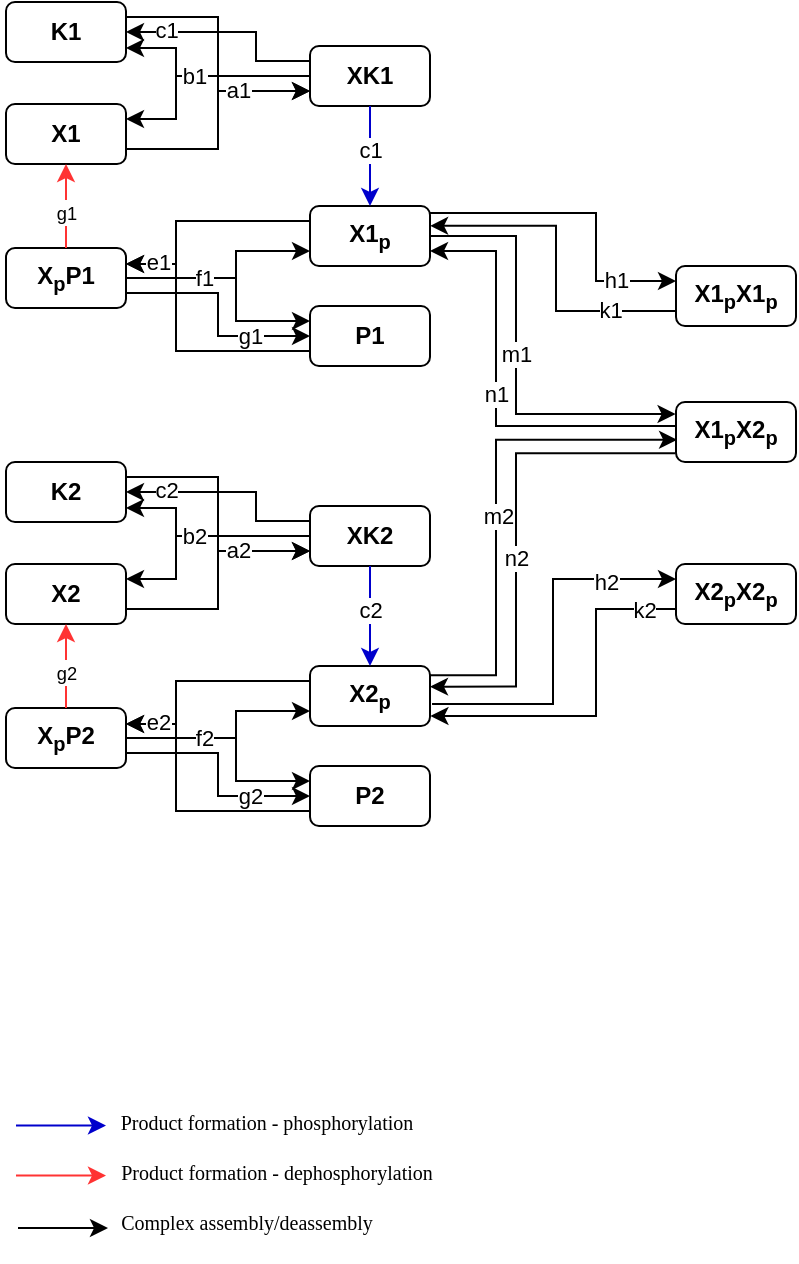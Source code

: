 <mxfile version="14.9.6" type="github">
  <diagram id="0aD3OGQ6URokPovhukeh" name="Page-1">
    <mxGraphModel dx="679" dy="360" grid="1" gridSize="10" guides="1" tooltips="1" connect="1" arrows="1" fold="1" page="1" pageScale="1" pageWidth="827" pageHeight="1169" math="0" shadow="0">
      <root>
        <mxCell id="0" />
        <mxCell id="1" parent="0" />
        <mxCell id="gDA72CK2YQvZQ5YZSVt1-1" value="&lt;div class=&quot;page&quot; title=&quot;Page 1&quot;&gt;&lt;div class=&quot;section&quot; style=&quot;background-color: rgb(255 , 255 , 255)&quot;&gt;&lt;div class=&quot;layoutArea&quot;&gt;&lt;div class=&quot;column&quot;&gt;&lt;p&gt;&lt;span style=&quot;font-family: &amp;#34;calibri&amp;#34;&quot;&gt;&lt;font style=&quot;font-size: 10px&quot;&gt;Complex assembly/deassembly&lt;/font&gt;&lt;/span&gt;&lt;/p&gt;&lt;/div&gt;&lt;/div&gt;&lt;/div&gt;&lt;/div&gt;" style="text;html=1;align=center;verticalAlign=middle;resizable=0;points=[];autosize=1;strokeColor=none;" vertex="1" parent="1">
          <mxGeometry x="325" y="700" width="140" height="40" as="geometry" />
        </mxCell>
        <mxCell id="gDA72CK2YQvZQ5YZSVt1-2" value="&lt;div class=&quot;page&quot; title=&quot;Page 1&quot;&gt;&lt;div class=&quot;section&quot; style=&quot;background-color: rgb(255 , 255 , 255)&quot;&gt;&lt;div class=&quot;layoutArea&quot;&gt;&lt;div class=&quot;column&quot;&gt;&lt;p&gt;&lt;span style=&quot;font-family: &amp;#34;calibri&amp;#34;&quot;&gt;&lt;font style=&quot;font-size: 10px&quot;&gt;Product formation - phosphorylation&lt;/font&gt;&lt;/span&gt;&lt;/p&gt;&lt;/div&gt;&lt;/div&gt;&lt;/div&gt;&lt;/div&gt;" style="text;html=1;align=center;verticalAlign=middle;resizable=0;points=[];autosize=1;strokeColor=none;" vertex="1" parent="1">
          <mxGeometry x="325" y="650" width="160" height="40" as="geometry" />
        </mxCell>
        <mxCell id="gDA72CK2YQvZQ5YZSVt1-3" value="&lt;div class=&quot;page&quot; title=&quot;Page 1&quot;&gt;&lt;div class=&quot;section&quot; style=&quot;background-color: rgb(255 , 255 , 255)&quot;&gt;&lt;div class=&quot;layoutArea&quot;&gt;&lt;div class=&quot;column&quot;&gt;&lt;p&gt;&lt;span style=&quot;font-family: &amp;#34;calibri&amp;#34; ; font-size: 10px&quot;&gt;Product formation -&lt;/span&gt;&lt;span style=&quot;font-family: &amp;#34;calibri&amp;#34; ; font-size: 10px&quot;&gt;&amp;nbsp;d&lt;/span&gt;&lt;span style=&quot;font-family: &amp;#34;calibri&amp;#34;&quot;&gt;&lt;font style=&quot;font-size: 10px&quot;&gt;ephosphorylation&lt;/font&gt;&lt;/span&gt;&lt;/p&gt;&lt;/div&gt;&lt;/div&gt;&lt;/div&gt;&lt;/div&gt;" style="text;html=1;align=center;verticalAlign=middle;resizable=0;points=[];autosize=1;strokeColor=none;" vertex="1" parent="1">
          <mxGeometry x="325" y="675" width="170" height="40" as="geometry" />
        </mxCell>
        <mxCell id="gDA72CK2YQvZQ5YZSVt1-4" style="edgeStyle=orthogonalEdgeStyle;rounded=0;orthogonalLoop=1;jettySize=auto;html=1;endArrow=classic;endFill=1;" edge="1" parent="1">
          <mxGeometry relative="1" as="geometry">
            <mxPoint x="281" y="723" as="sourcePoint" />
            <mxPoint x="326" y="723" as="targetPoint" />
            <Array as="points">
              <mxPoint x="291" y="723" />
              <mxPoint x="291" y="723" />
            </Array>
          </mxGeometry>
        </mxCell>
        <mxCell id="gDA72CK2YQvZQ5YZSVt1-5" style="edgeStyle=orthogonalEdgeStyle;rounded=0;orthogonalLoop=1;jettySize=auto;html=1;endArrow=classic;endFill=1;strokeColor=#0000CC;" edge="1" parent="1">
          <mxGeometry relative="1" as="geometry">
            <mxPoint x="280" y="671.76" as="sourcePoint" />
            <mxPoint x="325" y="671.76" as="targetPoint" />
            <Array as="points">
              <mxPoint x="290" y="671.76" />
              <mxPoint x="290" y="671.76" />
            </Array>
          </mxGeometry>
        </mxCell>
        <mxCell id="gDA72CK2YQvZQ5YZSVt1-6" style="edgeStyle=orthogonalEdgeStyle;rounded=0;orthogonalLoop=1;jettySize=auto;html=1;endArrow=classic;endFill=1;strokeColor=#FF3333;" edge="1" parent="1">
          <mxGeometry relative="1" as="geometry">
            <mxPoint x="280" y="696.76" as="sourcePoint" />
            <mxPoint x="325" y="696.76" as="targetPoint" />
            <Array as="points">
              <mxPoint x="290" y="696.76" />
              <mxPoint x="290" y="696.76" />
            </Array>
          </mxGeometry>
        </mxCell>
        <mxCell id="gDA72CK2YQvZQ5YZSVt1-7" style="edgeStyle=orthogonalEdgeStyle;rounded=0;orthogonalLoop=1;jettySize=auto;html=1;exitX=1;exitY=0.75;exitDx=0;exitDy=0;entryX=0;entryY=0.75;entryDx=0;entryDy=0;" edge="1" parent="1" source="gDA72CK2YQvZQ5YZSVt1-8" target="gDA72CK2YQvZQ5YZSVt1-14">
          <mxGeometry relative="1" as="geometry" />
        </mxCell>
        <mxCell id="gDA72CK2YQvZQ5YZSVt1-8" value="&lt;b&gt;X1&lt;/b&gt;" style="rounded=1;whiteSpace=wrap;html=1;" vertex="1" parent="1">
          <mxGeometry x="275" y="161" width="60" height="30" as="geometry" />
        </mxCell>
        <mxCell id="gDA72CK2YQvZQ5YZSVt1-9" style="edgeStyle=orthogonalEdgeStyle;rounded=0;orthogonalLoop=1;jettySize=auto;html=1;exitX=0;exitY=0.5;exitDx=0;exitDy=0;entryX=1;entryY=0.75;entryDx=0;entryDy=0;" edge="1" parent="1" source="gDA72CK2YQvZQ5YZSVt1-14" target="gDA72CK2YQvZQ5YZSVt1-25">
          <mxGeometry relative="1" as="geometry">
            <Array as="points">
              <mxPoint x="360" y="147" />
              <mxPoint x="360" y="133" />
              <mxPoint x="335" y="133" />
            </Array>
          </mxGeometry>
        </mxCell>
        <mxCell id="gDA72CK2YQvZQ5YZSVt1-10" style="edgeStyle=orthogonalEdgeStyle;rounded=0;orthogonalLoop=1;jettySize=auto;html=1;exitX=0;exitY=0.5;exitDx=0;exitDy=0;entryX=1;entryY=0.25;entryDx=0;entryDy=0;" edge="1" parent="1" source="gDA72CK2YQvZQ5YZSVt1-14" target="gDA72CK2YQvZQ5YZSVt1-8">
          <mxGeometry relative="1" as="geometry">
            <mxPoint x="340" y="176" as="targetPoint" />
            <Array as="points">
              <mxPoint x="360" y="147" />
              <mxPoint x="360" y="169" />
            </Array>
          </mxGeometry>
        </mxCell>
        <mxCell id="gDA72CK2YQvZQ5YZSVt1-11" value="b1" style="edgeLabel;html=1;align=center;verticalAlign=middle;resizable=0;points=[];" vertex="1" connectable="0" parent="gDA72CK2YQvZQ5YZSVt1-10">
          <mxGeometry x="0.032" relative="1" as="geometry">
            <mxPoint as="offset" />
          </mxGeometry>
        </mxCell>
        <mxCell id="gDA72CK2YQvZQ5YZSVt1-12" style="edgeStyle=orthogonalEdgeStyle;rounded=0;orthogonalLoop=1;jettySize=auto;html=1;entryX=1;entryY=0.5;entryDx=0;entryDy=0;endArrow=classic;endFill=1;exitX=0;exitY=0.25;exitDx=0;exitDy=0;" edge="1" parent="1" source="gDA72CK2YQvZQ5YZSVt1-14" target="gDA72CK2YQvZQ5YZSVt1-25">
          <mxGeometry relative="1" as="geometry">
            <mxPoint x="440" y="125" as="sourcePoint" />
            <Array as="points">
              <mxPoint x="400" y="139" />
              <mxPoint x="400" y="125" />
            </Array>
          </mxGeometry>
        </mxCell>
        <mxCell id="gDA72CK2YQvZQ5YZSVt1-13" value="c1" style="edgeLabel;html=1;align=center;verticalAlign=middle;resizable=0;points=[];" vertex="1" connectable="0" parent="gDA72CK2YQvZQ5YZSVt1-12">
          <mxGeometry x="0.637" y="-1" relative="1" as="geometry">
            <mxPoint as="offset" />
          </mxGeometry>
        </mxCell>
        <mxCell id="gDA72CK2YQvZQ5YZSVt1-62" style="edgeStyle=orthogonalEdgeStyle;rounded=0;orthogonalLoop=1;jettySize=auto;html=1;exitX=0.995;exitY=0.117;exitDx=0;exitDy=0;entryX=0;entryY=0.25;entryDx=0;entryDy=0;exitPerimeter=0;" edge="1" parent="1" source="gDA72CK2YQvZQ5YZSVt1-22" target="gDA72CK2YQvZQ5YZSVt1-59">
          <mxGeometry relative="1" as="geometry">
            <Array as="points">
              <mxPoint x="570" y="216" />
              <mxPoint x="570" y="250" />
            </Array>
          </mxGeometry>
        </mxCell>
        <mxCell id="gDA72CK2YQvZQ5YZSVt1-71" value="h1" style="edgeLabel;html=1;align=center;verticalAlign=middle;resizable=0;points=[];" vertex="1" connectable="0" parent="gDA72CK2YQvZQ5YZSVt1-62">
          <mxGeometry x="0.613" y="1" relative="1" as="geometry">
            <mxPoint as="offset" />
          </mxGeometry>
        </mxCell>
        <mxCell id="gDA72CK2YQvZQ5YZSVt1-14" value="&lt;b&gt;XK1&lt;/b&gt;" style="rounded=1;whiteSpace=wrap;html=1;" vertex="1" parent="1">
          <mxGeometry x="427" y="132" width="60" height="30" as="geometry" />
        </mxCell>
        <mxCell id="gDA72CK2YQvZQ5YZSVt1-15" style="edgeStyle=orthogonalEdgeStyle;rounded=0;orthogonalLoop=1;jettySize=auto;html=1;exitX=1;exitY=0.5;exitDx=0;exitDy=0;entryX=0;entryY=0.75;entryDx=0;entryDy=0;" edge="1" parent="1" source="gDA72CK2YQvZQ5YZSVt1-20" target="gDA72CK2YQvZQ5YZSVt1-22">
          <mxGeometry relative="1" as="geometry">
            <mxPoint x="335" y="259.5" as="sourcePoint" />
            <Array as="points">
              <mxPoint x="390" y="248" />
              <mxPoint x="390" y="234" />
            </Array>
          </mxGeometry>
        </mxCell>
        <mxCell id="gDA72CK2YQvZQ5YZSVt1-16" style="edgeStyle=orthogonalEdgeStyle;rounded=0;orthogonalLoop=1;jettySize=auto;html=1;exitX=1;exitY=0.5;exitDx=0;exitDy=0;entryX=0;entryY=0.25;entryDx=0;entryDy=0;" edge="1" parent="1" source="gDA72CK2YQvZQ5YZSVt1-20" target="gDA72CK2YQvZQ5YZSVt1-28">
          <mxGeometry relative="1" as="geometry">
            <mxPoint x="335" y="259.5" as="sourcePoint" />
            <Array as="points">
              <mxPoint x="390" y="248" />
              <mxPoint x="390" y="269" />
            </Array>
          </mxGeometry>
        </mxCell>
        <mxCell id="gDA72CK2YQvZQ5YZSVt1-17" value="f1" style="edgeLabel;html=1;align=center;verticalAlign=middle;resizable=0;points=[];" vertex="1" connectable="0" parent="gDA72CK2YQvZQ5YZSVt1-16">
          <mxGeometry x="-0.319" relative="1" as="geometry">
            <mxPoint as="offset" />
          </mxGeometry>
        </mxCell>
        <mxCell id="gDA72CK2YQvZQ5YZSVt1-18" style="edgeStyle=orthogonalEdgeStyle;rounded=0;orthogonalLoop=1;jettySize=auto;html=1;exitX=1;exitY=0.75;exitDx=0;exitDy=0;entryX=0;entryY=0.5;entryDx=0;entryDy=0;endArrow=classic;endFill=1;" edge="1" parent="1" source="gDA72CK2YQvZQ5YZSVt1-20" target="gDA72CK2YQvZQ5YZSVt1-28">
          <mxGeometry relative="1" as="geometry" />
        </mxCell>
        <mxCell id="gDA72CK2YQvZQ5YZSVt1-19" value="g1" style="edgeLabel;html=1;align=center;verticalAlign=middle;resizable=0;points=[];" vertex="1" connectable="0" parent="gDA72CK2YQvZQ5YZSVt1-18">
          <mxGeometry x="0.463" relative="1" as="geometry">
            <mxPoint as="offset" />
          </mxGeometry>
        </mxCell>
        <mxCell id="gDA72CK2YQvZQ5YZSVt1-20" value="&lt;b&gt;X&lt;sub&gt;p&lt;/sub&gt;P1&lt;/b&gt;" style="rounded=1;whiteSpace=wrap;html=1;" vertex="1" parent="1">
          <mxGeometry x="275" y="233" width="60" height="30" as="geometry" />
        </mxCell>
        <mxCell id="gDA72CK2YQvZQ5YZSVt1-21" style="edgeStyle=orthogonalEdgeStyle;rounded=0;orthogonalLoop=1;jettySize=auto;html=1;exitX=0;exitY=0.25;exitDx=0;exitDy=0;entryX=1;entryY=0.25;entryDx=0;entryDy=0;" edge="1" parent="1" source="gDA72CK2YQvZQ5YZSVt1-22" target="gDA72CK2YQvZQ5YZSVt1-20">
          <mxGeometry relative="1" as="geometry">
            <mxPoint x="335" y="245" as="targetPoint" />
            <Array as="points">
              <mxPoint x="360" y="219" />
              <mxPoint x="360" y="241" />
              <mxPoint x="335" y="241" />
            </Array>
          </mxGeometry>
        </mxCell>
        <mxCell id="gDA72CK2YQvZQ5YZSVt1-64" style="edgeStyle=orthogonalEdgeStyle;rounded=0;orthogonalLoop=1;jettySize=auto;html=1;exitX=1;exitY=0.5;exitDx=0;exitDy=0;entryX=-0.003;entryY=0.191;entryDx=0;entryDy=0;entryPerimeter=0;" edge="1" parent="1" source="gDA72CK2YQvZQ5YZSVt1-22" target="gDA72CK2YQvZQ5YZSVt1-60">
          <mxGeometry relative="1" as="geometry">
            <mxPoint x="590" y="325" as="targetPoint" />
            <Array as="points">
              <mxPoint x="530" y="227" />
              <mxPoint x="530" y="316" />
              <mxPoint x="610" y="316" />
            </Array>
          </mxGeometry>
        </mxCell>
        <mxCell id="gDA72CK2YQvZQ5YZSVt1-75" value="m1" style="edgeLabel;html=1;align=center;verticalAlign=middle;resizable=0;points=[];" vertex="1" connectable="0" parent="gDA72CK2YQvZQ5YZSVt1-64">
          <mxGeometry x="-0.036" relative="1" as="geometry">
            <mxPoint as="offset" />
          </mxGeometry>
        </mxCell>
        <mxCell id="gDA72CK2YQvZQ5YZSVt1-22" value="&lt;b&gt;X1&lt;sub&gt;p&lt;/sub&gt;&lt;/b&gt;" style="rounded=1;whiteSpace=wrap;html=1;" vertex="1" parent="1">
          <mxGeometry x="427" y="212" width="60" height="30" as="geometry" />
        </mxCell>
        <mxCell id="gDA72CK2YQvZQ5YZSVt1-23" style="edgeStyle=orthogonalEdgeStyle;rounded=0;orthogonalLoop=1;jettySize=auto;html=1;exitX=1;exitY=0.25;exitDx=0;exitDy=0;entryX=0;entryY=0.75;entryDx=0;entryDy=0;" edge="1" parent="1" source="gDA72CK2YQvZQ5YZSVt1-25" target="gDA72CK2YQvZQ5YZSVt1-14">
          <mxGeometry relative="1" as="geometry">
            <mxPoint x="500" y="110" as="targetPoint" />
          </mxGeometry>
        </mxCell>
        <mxCell id="gDA72CK2YQvZQ5YZSVt1-24" value="a1" style="edgeLabel;html=1;align=center;verticalAlign=middle;resizable=0;points=[];" vertex="1" connectable="0" parent="gDA72CK2YQvZQ5YZSVt1-23">
          <mxGeometry x="0.435" y="1" relative="1" as="geometry">
            <mxPoint as="offset" />
          </mxGeometry>
        </mxCell>
        <mxCell id="gDA72CK2YQvZQ5YZSVt1-25" value="&lt;b&gt;K1&lt;/b&gt;" style="rounded=1;whiteSpace=wrap;html=1;" vertex="1" parent="1">
          <mxGeometry x="275" y="110" width="60" height="30" as="geometry" />
        </mxCell>
        <mxCell id="gDA72CK2YQvZQ5YZSVt1-26" style="edgeStyle=orthogonalEdgeStyle;rounded=0;orthogonalLoop=1;jettySize=auto;html=1;entryX=1;entryY=0.25;entryDx=0;entryDy=0;exitX=0;exitY=0.75;exitDx=0;exitDy=0;" edge="1" parent="1" source="gDA72CK2YQvZQ5YZSVt1-28" target="gDA72CK2YQvZQ5YZSVt1-20">
          <mxGeometry relative="1" as="geometry">
            <mxPoint x="427" y="312" as="sourcePoint" />
            <mxPoint x="335" y="244.5" as="targetPoint" />
            <Array as="points">
              <mxPoint x="360" y="284" />
              <mxPoint x="360" y="241" />
              <mxPoint x="335" y="241" />
            </Array>
          </mxGeometry>
        </mxCell>
        <mxCell id="gDA72CK2YQvZQ5YZSVt1-27" value="e1" style="edgeLabel;html=1;align=center;verticalAlign=middle;resizable=0;points=[];" vertex="1" connectable="0" parent="gDA72CK2YQvZQ5YZSVt1-26">
          <mxGeometry x="0.766" y="-1" relative="1" as="geometry">
            <mxPoint as="offset" />
          </mxGeometry>
        </mxCell>
        <mxCell id="gDA72CK2YQvZQ5YZSVt1-28" value="&lt;b&gt;P1&lt;/b&gt;" style="rounded=1;whiteSpace=wrap;html=1;" vertex="1" parent="1">
          <mxGeometry x="427" y="262" width="60" height="30" as="geometry" />
        </mxCell>
        <mxCell id="gDA72CK2YQvZQ5YZSVt1-29" style="edgeStyle=orthogonalEdgeStyle;rounded=0;orthogonalLoop=1;jettySize=auto;html=1;strokeColor=#0000CC;exitX=0.5;exitY=1;exitDx=0;exitDy=0;entryX=0.5;entryY=0;entryDx=0;entryDy=0;" edge="1" parent="1" source="gDA72CK2YQvZQ5YZSVt1-14" target="gDA72CK2YQvZQ5YZSVt1-22">
          <mxGeometry relative="1" as="geometry">
            <Array as="points" />
            <mxPoint x="402" y="367.5" as="sourcePoint" />
            <mxPoint x="560" y="220" as="targetPoint" />
          </mxGeometry>
        </mxCell>
        <mxCell id="gDA72CK2YQvZQ5YZSVt1-30" value="c1" style="edgeLabel;html=1;align=center;verticalAlign=middle;resizable=0;points=[];" vertex="1" connectable="0" parent="gDA72CK2YQvZQ5YZSVt1-29">
          <mxGeometry x="-0.125" relative="1" as="geometry">
            <mxPoint as="offset" />
          </mxGeometry>
        </mxCell>
        <mxCell id="gDA72CK2YQvZQ5YZSVt1-31" style="edgeStyle=orthogonalEdgeStyle;rounded=0;orthogonalLoop=1;jettySize=auto;html=1;exitX=0.5;exitY=0;exitDx=0;exitDy=0;entryX=0.5;entryY=1;entryDx=0;entryDy=0;strokeColor=#FF3333;" edge="1" parent="1" source="gDA72CK2YQvZQ5YZSVt1-20" target="gDA72CK2YQvZQ5YZSVt1-8">
          <mxGeometry relative="1" as="geometry">
            <mxPoint x="220" y="220" as="sourcePoint" />
            <mxPoint x="220" y="300" as="targetPoint" />
          </mxGeometry>
        </mxCell>
        <mxCell id="gDA72CK2YQvZQ5YZSVt1-32" value="&lt;span style=&quot;font-size: 9.167px&quot;&gt;g1&lt;/span&gt;" style="edgeLabel;html=1;align=center;verticalAlign=middle;resizable=0;points=[];" vertex="1" connectable="0" parent="gDA72CK2YQvZQ5YZSVt1-31">
          <mxGeometry x="-0.142" relative="1" as="geometry">
            <mxPoint as="offset" />
          </mxGeometry>
        </mxCell>
        <mxCell id="gDA72CK2YQvZQ5YZSVt1-33" style="edgeStyle=orthogonalEdgeStyle;rounded=0;orthogonalLoop=1;jettySize=auto;html=1;exitX=1;exitY=0.75;exitDx=0;exitDy=0;entryX=0;entryY=0.75;entryDx=0;entryDy=0;" edge="1" parent="1" source="gDA72CK2YQvZQ5YZSVt1-34" target="gDA72CK2YQvZQ5YZSVt1-40">
          <mxGeometry relative="1" as="geometry" />
        </mxCell>
        <mxCell id="gDA72CK2YQvZQ5YZSVt1-34" value="&lt;b&gt;X2&lt;/b&gt;" style="rounded=1;whiteSpace=wrap;html=1;" vertex="1" parent="1">
          <mxGeometry x="275" y="391" width="60" height="30" as="geometry" />
        </mxCell>
        <mxCell id="gDA72CK2YQvZQ5YZSVt1-35" style="edgeStyle=orthogonalEdgeStyle;rounded=0;orthogonalLoop=1;jettySize=auto;html=1;exitX=0;exitY=0.5;exitDx=0;exitDy=0;entryX=1;entryY=0.75;entryDx=0;entryDy=0;" edge="1" parent="1" source="gDA72CK2YQvZQ5YZSVt1-40" target="gDA72CK2YQvZQ5YZSVt1-51">
          <mxGeometry relative="1" as="geometry">
            <Array as="points">
              <mxPoint x="360" y="377" />
              <mxPoint x="360" y="363" />
              <mxPoint x="335" y="363" />
            </Array>
          </mxGeometry>
        </mxCell>
        <mxCell id="gDA72CK2YQvZQ5YZSVt1-36" style="edgeStyle=orthogonalEdgeStyle;rounded=0;orthogonalLoop=1;jettySize=auto;html=1;exitX=0;exitY=0.5;exitDx=0;exitDy=0;entryX=1;entryY=0.25;entryDx=0;entryDy=0;" edge="1" parent="1" source="gDA72CK2YQvZQ5YZSVt1-40" target="gDA72CK2YQvZQ5YZSVt1-34">
          <mxGeometry relative="1" as="geometry">
            <mxPoint x="340" y="406" as="targetPoint" />
            <Array as="points">
              <mxPoint x="360" y="377" />
              <mxPoint x="360" y="399" />
            </Array>
          </mxGeometry>
        </mxCell>
        <mxCell id="gDA72CK2YQvZQ5YZSVt1-37" value="b2" style="edgeLabel;html=1;align=center;verticalAlign=middle;resizable=0;points=[];" vertex="1" connectable="0" parent="gDA72CK2YQvZQ5YZSVt1-36">
          <mxGeometry x="0.032" relative="1" as="geometry">
            <mxPoint as="offset" />
          </mxGeometry>
        </mxCell>
        <mxCell id="gDA72CK2YQvZQ5YZSVt1-38" style="edgeStyle=orthogonalEdgeStyle;rounded=0;orthogonalLoop=1;jettySize=auto;html=1;entryX=1;entryY=0.5;entryDx=0;entryDy=0;endArrow=classic;endFill=1;exitX=0;exitY=0.25;exitDx=0;exitDy=0;" edge="1" parent="1" source="gDA72CK2YQvZQ5YZSVt1-40" target="gDA72CK2YQvZQ5YZSVt1-51">
          <mxGeometry relative="1" as="geometry">
            <mxPoint x="440" y="355" as="sourcePoint" />
            <Array as="points">
              <mxPoint x="400" y="369" />
              <mxPoint x="400" y="355" />
            </Array>
          </mxGeometry>
        </mxCell>
        <mxCell id="gDA72CK2YQvZQ5YZSVt1-39" value="c2" style="edgeLabel;html=1;align=center;verticalAlign=middle;resizable=0;points=[];" vertex="1" connectable="0" parent="gDA72CK2YQvZQ5YZSVt1-38">
          <mxGeometry x="0.637" y="-1" relative="1" as="geometry">
            <mxPoint as="offset" />
          </mxGeometry>
        </mxCell>
        <mxCell id="gDA72CK2YQvZQ5YZSVt1-40" value="&lt;b&gt;XK2&lt;/b&gt;" style="rounded=1;whiteSpace=wrap;html=1;" vertex="1" parent="1">
          <mxGeometry x="427" y="362" width="60" height="30" as="geometry" />
        </mxCell>
        <mxCell id="gDA72CK2YQvZQ5YZSVt1-41" style="edgeStyle=orthogonalEdgeStyle;rounded=0;orthogonalLoop=1;jettySize=auto;html=1;exitX=1;exitY=0.5;exitDx=0;exitDy=0;entryX=0;entryY=0.75;entryDx=0;entryDy=0;" edge="1" parent="1" source="gDA72CK2YQvZQ5YZSVt1-46" target="gDA72CK2YQvZQ5YZSVt1-48">
          <mxGeometry relative="1" as="geometry">
            <mxPoint x="335" y="489.5" as="sourcePoint" />
            <Array as="points">
              <mxPoint x="390" y="478" />
              <mxPoint x="390" y="464" />
            </Array>
          </mxGeometry>
        </mxCell>
        <mxCell id="gDA72CK2YQvZQ5YZSVt1-42" style="edgeStyle=orthogonalEdgeStyle;rounded=0;orthogonalLoop=1;jettySize=auto;html=1;exitX=1;exitY=0.5;exitDx=0;exitDy=0;entryX=0;entryY=0.25;entryDx=0;entryDy=0;" edge="1" parent="1" source="gDA72CK2YQvZQ5YZSVt1-46" target="gDA72CK2YQvZQ5YZSVt1-54">
          <mxGeometry relative="1" as="geometry">
            <mxPoint x="335" y="489.5" as="sourcePoint" />
            <Array as="points">
              <mxPoint x="390" y="478" />
              <mxPoint x="390" y="499" />
            </Array>
          </mxGeometry>
        </mxCell>
        <mxCell id="gDA72CK2YQvZQ5YZSVt1-43" value="f2" style="edgeLabel;html=1;align=center;verticalAlign=middle;resizable=0;points=[];" vertex="1" connectable="0" parent="gDA72CK2YQvZQ5YZSVt1-42">
          <mxGeometry x="-0.319" relative="1" as="geometry">
            <mxPoint as="offset" />
          </mxGeometry>
        </mxCell>
        <mxCell id="gDA72CK2YQvZQ5YZSVt1-44" style="edgeStyle=orthogonalEdgeStyle;rounded=0;orthogonalLoop=1;jettySize=auto;html=1;exitX=1;exitY=0.75;exitDx=0;exitDy=0;entryX=0;entryY=0.5;entryDx=0;entryDy=0;endArrow=classic;endFill=1;" edge="1" parent="1" source="gDA72CK2YQvZQ5YZSVt1-46" target="gDA72CK2YQvZQ5YZSVt1-54">
          <mxGeometry relative="1" as="geometry" />
        </mxCell>
        <mxCell id="gDA72CK2YQvZQ5YZSVt1-45" value="g2" style="edgeLabel;html=1;align=center;verticalAlign=middle;resizable=0;points=[];" vertex="1" connectable="0" parent="gDA72CK2YQvZQ5YZSVt1-44">
          <mxGeometry x="0.463" relative="1" as="geometry">
            <mxPoint as="offset" />
          </mxGeometry>
        </mxCell>
        <mxCell id="gDA72CK2YQvZQ5YZSVt1-46" value="&lt;b&gt;X&lt;sub&gt;p&lt;/sub&gt;P2&lt;/b&gt;" style="rounded=1;whiteSpace=wrap;html=1;" vertex="1" parent="1">
          <mxGeometry x="275" y="463" width="60" height="30" as="geometry" />
        </mxCell>
        <mxCell id="gDA72CK2YQvZQ5YZSVt1-47" style="edgeStyle=orthogonalEdgeStyle;rounded=0;orthogonalLoop=1;jettySize=auto;html=1;exitX=0;exitY=0.25;exitDx=0;exitDy=0;entryX=1;entryY=0.25;entryDx=0;entryDy=0;" edge="1" parent="1" source="gDA72CK2YQvZQ5YZSVt1-48" target="gDA72CK2YQvZQ5YZSVt1-46">
          <mxGeometry relative="1" as="geometry">
            <mxPoint x="335" y="475" as="targetPoint" />
            <Array as="points">
              <mxPoint x="360" y="449" />
              <mxPoint x="360" y="471" />
              <mxPoint x="335" y="471" />
            </Array>
          </mxGeometry>
        </mxCell>
        <mxCell id="gDA72CK2YQvZQ5YZSVt1-67" style="edgeStyle=orthogonalEdgeStyle;rounded=0;orthogonalLoop=1;jettySize=auto;html=1;exitX=1.017;exitY=0.633;exitDx=0;exitDy=0;entryX=0;entryY=0.25;entryDx=0;entryDy=0;exitPerimeter=0;" edge="1" parent="1" source="gDA72CK2YQvZQ5YZSVt1-48" target="gDA72CK2YQvZQ5YZSVt1-61">
          <mxGeometry relative="1" as="geometry" />
        </mxCell>
        <mxCell id="gDA72CK2YQvZQ5YZSVt1-73" value="h2" style="edgeLabel;html=1;align=center;verticalAlign=middle;resizable=0;points=[];" vertex="1" connectable="0" parent="gDA72CK2YQvZQ5YZSVt1-67">
          <mxGeometry x="0.613" y="-1" relative="1" as="geometry">
            <mxPoint as="offset" />
          </mxGeometry>
        </mxCell>
        <mxCell id="gDA72CK2YQvZQ5YZSVt1-69" style="edgeStyle=orthogonalEdgeStyle;rounded=0;orthogonalLoop=1;jettySize=auto;html=1;entryX=0.009;entryY=0.629;entryDx=0;entryDy=0;entryPerimeter=0;exitX=1.001;exitY=0.154;exitDx=0;exitDy=0;exitPerimeter=0;" edge="1" parent="1" source="gDA72CK2YQvZQ5YZSVt1-48" target="gDA72CK2YQvZQ5YZSVt1-60">
          <mxGeometry relative="1" as="geometry">
            <mxPoint x="488" y="450" as="sourcePoint" />
            <Array as="points">
              <mxPoint x="520" y="447" />
              <mxPoint x="520" y="329" />
            </Array>
          </mxGeometry>
        </mxCell>
        <mxCell id="gDA72CK2YQvZQ5YZSVt1-77" value="m2" style="edgeLabel;html=1;align=center;verticalAlign=middle;resizable=0;points=[];" vertex="1" connectable="0" parent="gDA72CK2YQvZQ5YZSVt1-69">
          <mxGeometry x="-0.064" y="-1" relative="1" as="geometry">
            <mxPoint as="offset" />
          </mxGeometry>
        </mxCell>
        <mxCell id="gDA72CK2YQvZQ5YZSVt1-48" value="&lt;b&gt;X2&lt;sub&gt;p&lt;/sub&gt;&lt;/b&gt;" style="rounded=1;whiteSpace=wrap;html=1;" vertex="1" parent="1">
          <mxGeometry x="427" y="442" width="60" height="30" as="geometry" />
        </mxCell>
        <mxCell id="gDA72CK2YQvZQ5YZSVt1-49" style="edgeStyle=orthogonalEdgeStyle;rounded=0;orthogonalLoop=1;jettySize=auto;html=1;exitX=1;exitY=0.25;exitDx=0;exitDy=0;entryX=0;entryY=0.75;entryDx=0;entryDy=0;" edge="1" parent="1" source="gDA72CK2YQvZQ5YZSVt1-51" target="gDA72CK2YQvZQ5YZSVt1-40">
          <mxGeometry relative="1" as="geometry">
            <mxPoint x="500" y="340" as="targetPoint" />
          </mxGeometry>
        </mxCell>
        <mxCell id="gDA72CK2YQvZQ5YZSVt1-50" value="a2" style="edgeLabel;html=1;align=center;verticalAlign=middle;resizable=0;points=[];" vertex="1" connectable="0" parent="gDA72CK2YQvZQ5YZSVt1-49">
          <mxGeometry x="0.435" y="1" relative="1" as="geometry">
            <mxPoint as="offset" />
          </mxGeometry>
        </mxCell>
        <mxCell id="gDA72CK2YQvZQ5YZSVt1-51" value="&lt;b&gt;K2&lt;/b&gt;" style="rounded=1;whiteSpace=wrap;html=1;" vertex="1" parent="1">
          <mxGeometry x="275" y="340" width="60" height="30" as="geometry" />
        </mxCell>
        <mxCell id="gDA72CK2YQvZQ5YZSVt1-52" style="edgeStyle=orthogonalEdgeStyle;rounded=0;orthogonalLoop=1;jettySize=auto;html=1;entryX=1;entryY=0.25;entryDx=0;entryDy=0;exitX=0;exitY=0.75;exitDx=0;exitDy=0;" edge="1" parent="1" source="gDA72CK2YQvZQ5YZSVt1-54" target="gDA72CK2YQvZQ5YZSVt1-46">
          <mxGeometry relative="1" as="geometry">
            <mxPoint x="427" y="542" as="sourcePoint" />
            <mxPoint x="335" y="474.5" as="targetPoint" />
            <Array as="points">
              <mxPoint x="360" y="514" />
              <mxPoint x="360" y="471" />
              <mxPoint x="335" y="471" />
            </Array>
          </mxGeometry>
        </mxCell>
        <mxCell id="gDA72CK2YQvZQ5YZSVt1-53" value="e2" style="edgeLabel;html=1;align=center;verticalAlign=middle;resizable=0;points=[];" vertex="1" connectable="0" parent="gDA72CK2YQvZQ5YZSVt1-52">
          <mxGeometry x="0.766" y="-1" relative="1" as="geometry">
            <mxPoint as="offset" />
          </mxGeometry>
        </mxCell>
        <mxCell id="gDA72CK2YQvZQ5YZSVt1-54" value="&lt;b&gt;P2&lt;/b&gt;" style="rounded=1;whiteSpace=wrap;html=1;" vertex="1" parent="1">
          <mxGeometry x="427" y="492" width="60" height="30" as="geometry" />
        </mxCell>
        <mxCell id="gDA72CK2YQvZQ5YZSVt1-55" style="edgeStyle=orthogonalEdgeStyle;rounded=0;orthogonalLoop=1;jettySize=auto;html=1;strokeColor=#0000CC;exitX=0.5;exitY=1;exitDx=0;exitDy=0;entryX=0.5;entryY=0;entryDx=0;entryDy=0;" edge="1" parent="1" source="gDA72CK2YQvZQ5YZSVt1-40" target="gDA72CK2YQvZQ5YZSVt1-48">
          <mxGeometry relative="1" as="geometry">
            <Array as="points" />
            <mxPoint x="402" y="597.5" as="sourcePoint" />
            <mxPoint x="560" y="450" as="targetPoint" />
          </mxGeometry>
        </mxCell>
        <mxCell id="gDA72CK2YQvZQ5YZSVt1-56" value="c2" style="edgeLabel;html=1;align=center;verticalAlign=middle;resizable=0;points=[];" vertex="1" connectable="0" parent="gDA72CK2YQvZQ5YZSVt1-55">
          <mxGeometry x="-0.125" relative="1" as="geometry">
            <mxPoint as="offset" />
          </mxGeometry>
        </mxCell>
        <mxCell id="gDA72CK2YQvZQ5YZSVt1-57" style="edgeStyle=orthogonalEdgeStyle;rounded=0;orthogonalLoop=1;jettySize=auto;html=1;exitX=0.5;exitY=0;exitDx=0;exitDy=0;entryX=0.5;entryY=1;entryDx=0;entryDy=0;strokeColor=#FF3333;" edge="1" parent="1" source="gDA72CK2YQvZQ5YZSVt1-46" target="gDA72CK2YQvZQ5YZSVt1-34">
          <mxGeometry relative="1" as="geometry">
            <mxPoint x="220" y="450" as="sourcePoint" />
            <mxPoint x="220" y="530" as="targetPoint" />
          </mxGeometry>
        </mxCell>
        <mxCell id="gDA72CK2YQvZQ5YZSVt1-58" value="&lt;span style=&quot;font-size: 9.167px&quot;&gt;g2&lt;/span&gt;" style="edgeLabel;html=1;align=center;verticalAlign=middle;resizable=0;points=[];" vertex="1" connectable="0" parent="gDA72CK2YQvZQ5YZSVt1-57">
          <mxGeometry x="-0.142" relative="1" as="geometry">
            <mxPoint as="offset" />
          </mxGeometry>
        </mxCell>
        <mxCell id="gDA72CK2YQvZQ5YZSVt1-65" style="edgeStyle=orthogonalEdgeStyle;rounded=0;orthogonalLoop=1;jettySize=auto;html=1;exitX=0;exitY=0.75;exitDx=0;exitDy=0;entryX=1.001;entryY=0.331;entryDx=0;entryDy=0;entryPerimeter=0;" edge="1" parent="1" source="gDA72CK2YQvZQ5YZSVt1-59" target="gDA72CK2YQvZQ5YZSVt1-22">
          <mxGeometry relative="1" as="geometry">
            <Array as="points">
              <mxPoint x="550" y="264" />
              <mxPoint x="550" y="222" />
            </Array>
          </mxGeometry>
        </mxCell>
        <mxCell id="gDA72CK2YQvZQ5YZSVt1-72" value="k1" style="edgeLabel;html=1;align=center;verticalAlign=middle;resizable=0;points=[];" vertex="1" connectable="0" parent="gDA72CK2YQvZQ5YZSVt1-65">
          <mxGeometry x="-0.598" y="-1" relative="1" as="geometry">
            <mxPoint as="offset" />
          </mxGeometry>
        </mxCell>
        <mxCell id="gDA72CK2YQvZQ5YZSVt1-59" value="&lt;b&gt;X1&lt;sub&gt;p&lt;/sub&gt;&lt;/b&gt;&lt;b&gt;X1&lt;sub&gt;p&lt;/sub&gt;&lt;/b&gt;" style="rounded=1;whiteSpace=wrap;html=1;" vertex="1" parent="1">
          <mxGeometry x="610" y="242" width="60" height="30" as="geometry" />
        </mxCell>
        <mxCell id="gDA72CK2YQvZQ5YZSVt1-66" style="edgeStyle=orthogonalEdgeStyle;rounded=0;orthogonalLoop=1;jettySize=auto;html=1;exitX=-0.005;exitY=0.401;exitDx=0;exitDy=0;entryX=1;entryY=0.75;entryDx=0;entryDy=0;exitPerimeter=0;" edge="1" parent="1" source="gDA72CK2YQvZQ5YZSVt1-60" target="gDA72CK2YQvZQ5YZSVt1-22">
          <mxGeometry relative="1" as="geometry">
            <Array as="points">
              <mxPoint x="520" y="322" />
              <mxPoint x="520" y="235" />
            </Array>
          </mxGeometry>
        </mxCell>
        <mxCell id="gDA72CK2YQvZQ5YZSVt1-76" value="n1" style="edgeLabel;html=1;align=center;verticalAlign=middle;resizable=0;points=[];" vertex="1" connectable="0" parent="gDA72CK2YQvZQ5YZSVt1-66">
          <mxGeometry x="0.004" relative="1" as="geometry">
            <mxPoint as="offset" />
          </mxGeometry>
        </mxCell>
        <mxCell id="gDA72CK2YQvZQ5YZSVt1-70" style="edgeStyle=orthogonalEdgeStyle;rounded=0;orthogonalLoop=1;jettySize=auto;html=1;exitX=-0.006;exitY=0.854;exitDx=0;exitDy=0;entryX=1;entryY=0.344;entryDx=0;entryDy=0;entryPerimeter=0;exitPerimeter=0;" edge="1" parent="1" source="gDA72CK2YQvZQ5YZSVt1-60" target="gDA72CK2YQvZQ5YZSVt1-48">
          <mxGeometry relative="1" as="geometry">
            <Array as="points">
              <mxPoint x="530" y="336" />
              <mxPoint x="530" y="452" />
            </Array>
          </mxGeometry>
        </mxCell>
        <mxCell id="gDA72CK2YQvZQ5YZSVt1-78" value="n2" style="edgeLabel;html=1;align=center;verticalAlign=middle;resizable=0;points=[];" vertex="1" connectable="0" parent="gDA72CK2YQvZQ5YZSVt1-70">
          <mxGeometry x="0.1" relative="1" as="geometry">
            <mxPoint as="offset" />
          </mxGeometry>
        </mxCell>
        <mxCell id="gDA72CK2YQvZQ5YZSVt1-60" value="&lt;b&gt;X1&lt;sub&gt;p&lt;/sub&gt;&lt;/b&gt;&lt;b&gt;X2&lt;sub&gt;p&lt;/sub&gt;&lt;/b&gt;" style="rounded=1;whiteSpace=wrap;html=1;" vertex="1" parent="1">
          <mxGeometry x="610" y="310" width="60" height="30" as="geometry" />
        </mxCell>
        <mxCell id="gDA72CK2YQvZQ5YZSVt1-68" style="edgeStyle=orthogonalEdgeStyle;rounded=0;orthogonalLoop=1;jettySize=auto;html=1;exitX=0;exitY=0.75;exitDx=0;exitDy=0;entryX=1.004;entryY=0.822;entryDx=0;entryDy=0;entryPerimeter=0;" edge="1" parent="1" source="gDA72CK2YQvZQ5YZSVt1-61" target="gDA72CK2YQvZQ5YZSVt1-48">
          <mxGeometry relative="1" as="geometry">
            <Array as="points">
              <mxPoint x="570" y="413" />
              <mxPoint x="570" y="467" />
              <mxPoint x="487" y="467" />
            </Array>
          </mxGeometry>
        </mxCell>
        <mxCell id="gDA72CK2YQvZQ5YZSVt1-74" value="k2" style="edgeLabel;html=1;align=center;verticalAlign=middle;resizable=0;points=[];" vertex="1" connectable="0" parent="gDA72CK2YQvZQ5YZSVt1-68">
          <mxGeometry x="-0.817" relative="1" as="geometry">
            <mxPoint as="offset" />
          </mxGeometry>
        </mxCell>
        <mxCell id="gDA72CK2YQvZQ5YZSVt1-61" value="&lt;b&gt;X2&lt;sub&gt;p&lt;/sub&gt;&lt;/b&gt;&lt;b&gt;X2&lt;sub&gt;p&lt;/sub&gt;&lt;/b&gt;" style="rounded=1;whiteSpace=wrap;html=1;" vertex="1" parent="1">
          <mxGeometry x="610" y="391" width="60" height="30" as="geometry" />
        </mxCell>
      </root>
    </mxGraphModel>
  </diagram>
</mxfile>
